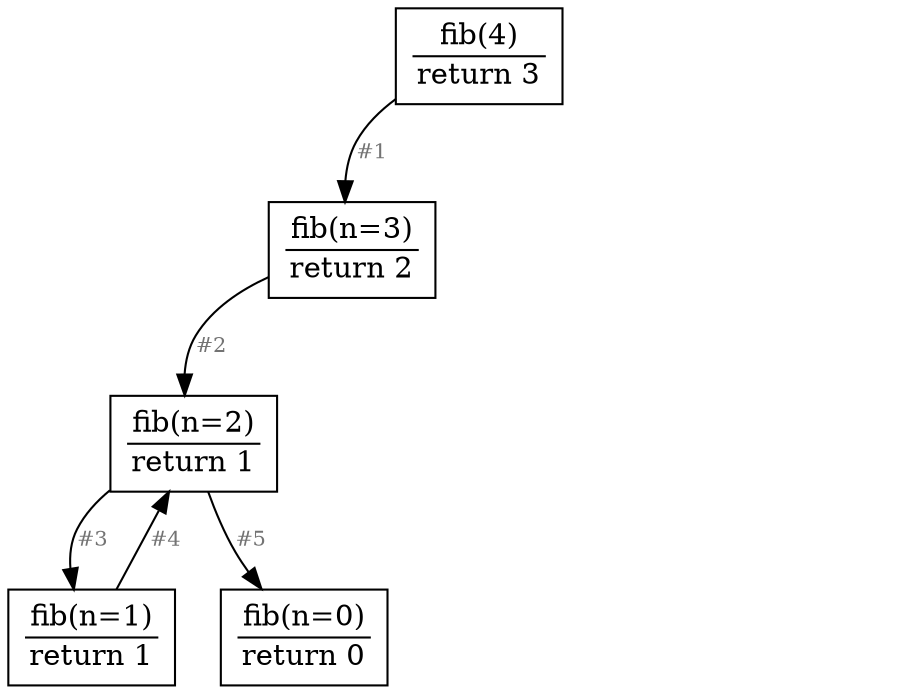 digraph {
graph [
  rankdir=TB
];
node [
  style=rounded,
  shape=rectangle
];
edge [
  arrowsize=1,
  color=black,
  fontsize=10,
  fontcolor=gray45
];

v0 [
  label=<<TABLE BORDER="0" CELLBORDER="0" CELLSPACING="0"><TR><TD>fib(4)</TD></TR><HR/><TR><TD>return 3</TD></TR></TABLE>>
  style=""
];
v1 [
  label=<<TABLE BORDER="0" CELLBORDER="0" CELLSPACING="0"><TR><TD>fib(n=3)</TD></TR><HR/><TR><TD>return 2</TD></TR></TABLE>>
  style=""
];
v2 [
  label=<<TABLE BORDER="0" CELLBORDER="0" CELLSPACING="0"><TR><TD>fib(n=2)</TD></TR><HR/><TR><TD>return 1</TD></TR></TABLE>>
  style=""
];
v3 [
  label=<<TABLE BORDER="0" CELLBORDER="0" CELLSPACING="0"><TR><TD>fib(n=1)</TD></TR><HR/><TR><TD>return 1</TD></TR></TABLE>>
  style=""
];
v4 [
  label=<<TABLE BORDER="0" CELLBORDER="0" CELLSPACING="0"><TR><TD>fib(n=0)</TD></TR><HR/><TR><TD>return 0</TD></TR></TABLE>>
  style=""
];
v5 [
  label=<<TABLE BORDER="0" CELLBORDER="0" CELLSPACING="0"><TR><TD>fib(n=1)</TD></TR><HR/><TR><TD>return 1</TD></TR></TABLE>>
  style="invis"
];
v6 [
  label=<<TABLE BORDER="0" CELLBORDER="0" CELLSPACING="0"><TR><TD>fib(n=2)</TD></TR><HR/><TR><TD>return 1</TD></TR></TABLE>>
  style="invis"
];
v7 [
  label=<<TABLE BORDER="0" CELLBORDER="0" CELLSPACING="0"><TR><TD>fib(n=1)</TD></TR><HR/><TR><TD>return 1</TD></TR></TABLE>>
  style="invis"
];
v8 [
  label=<<TABLE BORDER="0" CELLBORDER="0" CELLSPACING="0"><TR><TD>fib(n=0)</TD></TR><HR/><TR><TD>return 0</TD></TR></TABLE>>
  style="invis"
];
v0 -> v1 [
  label="#1"
  style=""
];
v1 -> v2 [
  label="#2"
  style=""
];
v2 -> v3 [
  label="#3"
  style=""
];
v3 -> v2 [
  label="#4"
  style=""
];
v2 -> v4 [
  label="#5"
  style=""
];
v4 -> v2 [
  label="#6"
  style="invis"
];
v2 -> v1 [
  label="#7"
  style="invis"
];
v1 -> v5 [
  label="#8"
  style="invis"
];
v5 -> v1 [
  label="#9"
  style="invis"
];
v1 -> v0 [
  label="#10"
  style="invis"
];
v0 -> v6 [
  label="#11"
  style="invis"
];
v6 -> v7 [
  label="#12"
  style="invis"
];
v7 -> v6 [
  label="#13"
  style="invis"
];
v6 -> v8 [
  label="#14"
  style="invis"
];
v8 -> v6 [
  label="#15"
  style="invis"
];
v6 -> v0 [
  label="#16"
  style="invis"
];
}